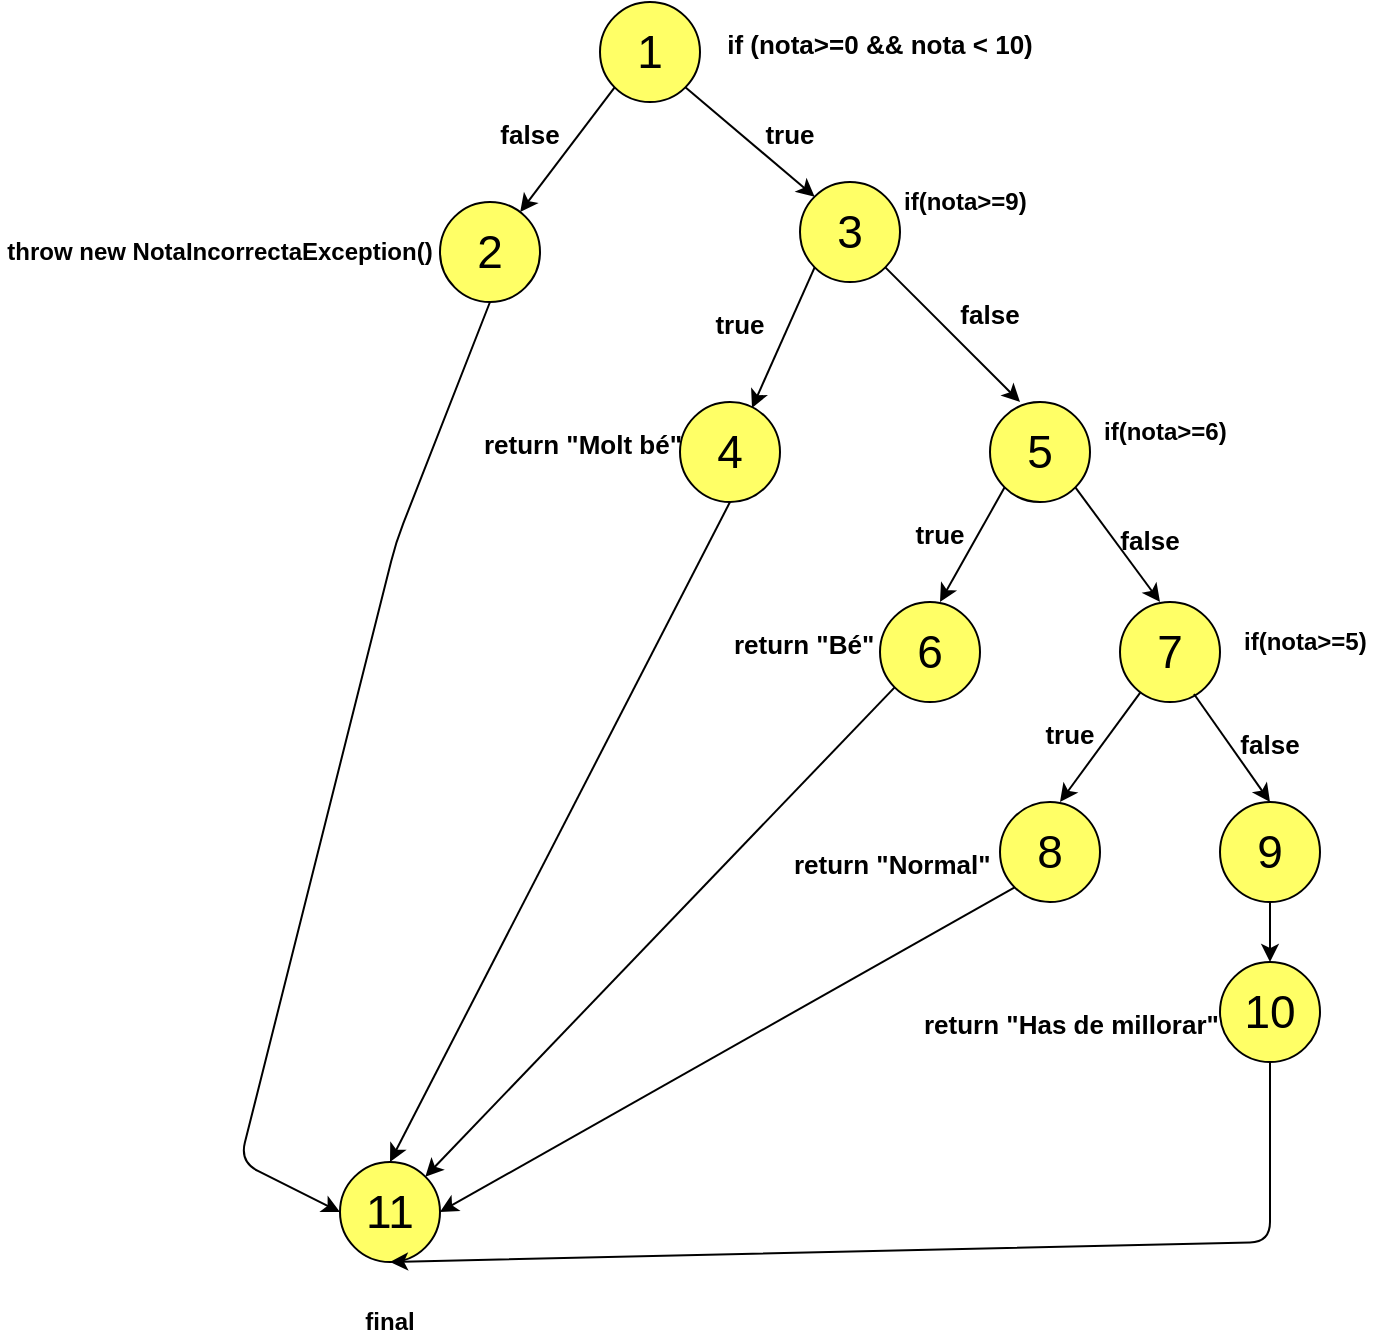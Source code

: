 <mxfile version="12.3.6" type="device" pages="1"><diagram id="Gh5D4ITxnF6_qGmlxJzr" name="Page-1"><mxGraphModel dx="868" dy="445" grid="1" gridSize="10" guides="1" tooltips="1" connect="1" arrows="1" fold="1" page="1" pageScale="1" pageWidth="827" pageHeight="1169" math="0" shadow="0"><root><mxCell id="0"/><mxCell id="1" parent="0"/><mxCell id="s3bJYIugGdj7-KiOSgps-1" value="1" style="ellipse;whiteSpace=wrap;html=1;aspect=fixed;fontSize=23;labelBackgroundColor=none;fillColor=#FFFF66;" vertex="1" parent="1"><mxGeometry x="340" y="20" width="50" height="50" as="geometry"/></mxCell><mxCell id="s3bJYIugGdj7-KiOSgps-2" value="" style="endArrow=classic;html=1;fontSize=23;exitX=0;exitY=1;exitDx=0;exitDy=0;" edge="1" parent="1" source="s3bJYIugGdj7-KiOSgps-1" target="s3bJYIugGdj7-KiOSgps-14"><mxGeometry width="50" height="50" relative="1" as="geometry"><mxPoint x="340" y="60" as="sourcePoint"/><mxPoint x="290" y="110" as="targetPoint"/></mxGeometry></mxCell><mxCell id="s3bJYIugGdj7-KiOSgps-3" value="11" style="ellipse;whiteSpace=wrap;html=1;aspect=fixed;fontSize=23;labelBackgroundColor=none;fillColor=#FFFF66;" vertex="1" parent="1"><mxGeometry x="210" y="600" width="50" height="50" as="geometry"/></mxCell><mxCell id="s3bJYIugGdj7-KiOSgps-5" value="&lt;p lang=&quot;ca-ES&quot; style=&quot;margin-bottom: 0cm&quot;&gt;&lt;font color=&quot;#000000&quot;&gt;&lt;font face=&quot;Arial, sans-serif&quot;&gt;&lt;font size=&quot;2&quot;&gt;&lt;b&gt;if (nota&amp;gt;=0 &amp;amp;&amp;amp; nota &amp;lt; 10)&lt;/b&gt;&lt;/font&gt;&lt;/font&gt;&lt;/font&gt;&lt;/p&gt;" style="text;html=1;strokeColor=none;fillColor=none;align=center;verticalAlign=middle;whiteSpace=wrap;rounded=0;labelBackgroundColor=none;fontSize=12;" vertex="1" parent="1"><mxGeometry x="400" y="20" width="160" height="30" as="geometry"/></mxCell><mxCell id="s3bJYIugGdj7-KiOSgps-8" value="&lt;p lang=&quot;ca-ES&quot; style=&quot;margin-bottom: 0cm&quot;&gt;&lt;font color=&quot;#000000&quot;&gt;&lt;font face=&quot;Arial, sans-serif&quot;&gt;&lt;font size=&quot;2&quot;&gt;&lt;b&gt;false&lt;/b&gt;&lt;/font&gt;&lt;/font&gt;&lt;/font&gt;&lt;/p&gt;" style="text;html=1;strokeColor=none;fillColor=none;align=center;verticalAlign=middle;whiteSpace=wrap;rounded=0;labelBackgroundColor=none;fontSize=12;" vertex="1" parent="1"><mxGeometry x="280" y="70" width="50" height="20" as="geometry"/></mxCell><mxCell id="s3bJYIugGdj7-KiOSgps-10" value="" style="endArrow=classic;html=1;fontSize=12;exitX=1;exitY=1;exitDx=0;exitDy=0;entryX=0;entryY=0;entryDx=0;entryDy=0;" edge="1" parent="1" source="s3bJYIugGdj7-KiOSgps-1" target="s3bJYIugGdj7-KiOSgps-11"><mxGeometry width="50" height="50" relative="1" as="geometry"><mxPoint x="250" y="230" as="sourcePoint"/><mxPoint x="440" y="120" as="targetPoint"/></mxGeometry></mxCell><mxCell id="s3bJYIugGdj7-KiOSgps-11" value="3" style="ellipse;whiteSpace=wrap;html=1;aspect=fixed;fontSize=23;labelBackgroundColor=none;fillColor=#FFFF66;" vertex="1" parent="1"><mxGeometry x="440" y="110" width="50" height="50" as="geometry"/></mxCell><mxCell id="s3bJYIugGdj7-KiOSgps-12" value="&lt;p lang=&quot;ca-ES&quot; style=&quot;margin-bottom: 0cm&quot;&gt;&lt;font color=&quot;#000000&quot;&gt;&lt;font face=&quot;Arial, sans-serif&quot;&gt;&lt;font size=&quot;2&quot;&gt;&lt;b&gt;true&lt;/b&gt;&lt;/font&gt;&lt;/font&gt;&lt;/font&gt;&lt;/p&gt;" style="text;html=1;strokeColor=none;fillColor=none;align=center;verticalAlign=middle;whiteSpace=wrap;rounded=0;labelBackgroundColor=none;fontSize=12;" vertex="1" parent="1"><mxGeometry x="410" y="70" width="50" height="20" as="geometry"/></mxCell><mxCell id="s3bJYIugGdj7-KiOSgps-14" value="2" style="ellipse;whiteSpace=wrap;html=1;aspect=fixed;fontSize=23;labelBackgroundColor=none;fillColor=#FFFF66;" vertex="1" parent="1"><mxGeometry x="260" y="120" width="50" height="50" as="geometry"/></mxCell><mxCell id="s3bJYIugGdj7-KiOSgps-18" value="&lt;b&gt;throw new NotaIncorrectaException()&lt;/b&gt;" style="text;html=1;strokeColor=none;fillColor=none;align=center;verticalAlign=middle;whiteSpace=wrap;rounded=0;labelBackgroundColor=none;fontSize=12;" vertex="1" parent="1"><mxGeometry x="40" y="135" width="220" height="20" as="geometry"/></mxCell><mxCell id="s3bJYIugGdj7-KiOSgps-19" value="" style="endArrow=classic;html=1;fontSize=12;entryX=0;entryY=0.5;entryDx=0;entryDy=0;" edge="1" parent="1" target="s3bJYIugGdj7-KiOSgps-3"><mxGeometry width="50" height="50" relative="1" as="geometry"><mxPoint x="285" y="170" as="sourcePoint"/><mxPoint x="85" y="360.5" as="targetPoint"/><Array as="points"><mxPoint x="238" y="290"/><mxPoint x="160" y="600"/></Array></mxGeometry></mxCell><mxCell id="s3bJYIugGdj7-KiOSgps-20" value="" style="endArrow=classic;html=1;fontSize=12;exitX=1;exitY=1;exitDx=0;exitDy=0;" edge="1" parent="1" source="s3bJYIugGdj7-KiOSgps-11"><mxGeometry width="50" height="50" relative="1" as="geometry"><mxPoint x="530" y="150" as="sourcePoint"/><mxPoint x="550" y="220" as="targetPoint"/></mxGeometry></mxCell><mxCell id="s3bJYIugGdj7-KiOSgps-21" value="&lt;b&gt;if(nota&amp;gt;=9)&lt;/b&gt;" style="text;html=1;strokeColor=none;fillColor=none;align=left;verticalAlign=middle;whiteSpace=wrap;rounded=0;labelBackgroundColor=none;fontSize=12;" vertex="1" parent="1"><mxGeometry x="490" y="110" width="70" height="20" as="geometry"/></mxCell><mxCell id="s3bJYIugGdj7-KiOSgps-22" value="&lt;b&gt;final&lt;/b&gt;" style="text;html=1;strokeColor=none;fillColor=none;align=center;verticalAlign=middle;whiteSpace=wrap;rounded=0;labelBackgroundColor=none;fontSize=12;" vertex="1" parent="1"><mxGeometry x="200" y="670" width="70" height="20" as="geometry"/></mxCell><mxCell id="s3bJYIugGdj7-KiOSgps-23" value="" style="endArrow=classic;html=1;fontSize=12;exitX=0;exitY=1;exitDx=0;exitDy=0;entryX=0.72;entryY=0.06;entryDx=0;entryDy=0;entryPerimeter=0;" edge="1" parent="1" source="s3bJYIugGdj7-KiOSgps-11" target="s3bJYIugGdj7-KiOSgps-26"><mxGeometry width="50" height="50" relative="1" as="geometry"><mxPoint x="40" y="430" as="sourcePoint"/><mxPoint x="410" y="230" as="targetPoint"/></mxGeometry></mxCell><mxCell id="s3bJYIugGdj7-KiOSgps-24" value="&lt;p lang=&quot;ca-ES&quot; style=&quot;margin-bottom: 0cm&quot;&gt;&lt;font color=&quot;#000000&quot;&gt;&lt;font face=&quot;Arial, sans-serif&quot;&gt;&lt;font size=&quot;2&quot;&gt;&lt;b&gt;true&lt;/b&gt;&lt;/font&gt;&lt;/font&gt;&lt;/font&gt;&lt;/p&gt;" style="text;html=1;strokeColor=none;fillColor=none;align=center;verticalAlign=middle;whiteSpace=wrap;rounded=0;labelBackgroundColor=none;fontSize=12;" vertex="1" parent="1"><mxGeometry x="385" y="165" width="50" height="20" as="geometry"/></mxCell><mxCell id="s3bJYIugGdj7-KiOSgps-25" value="&lt;p lang=&quot;ca-ES&quot; style=&quot;margin-bottom: 0cm&quot;&gt;&lt;font color=&quot;#000000&quot;&gt;&lt;font face=&quot;Arial, sans-serif&quot;&gt;&lt;font size=&quot;2&quot;&gt;&lt;b&gt;false&lt;/b&gt;&lt;/font&gt;&lt;/font&gt;&lt;/font&gt;&lt;/p&gt;" style="text;html=1;strokeColor=none;fillColor=none;align=center;verticalAlign=middle;whiteSpace=wrap;rounded=0;labelBackgroundColor=none;fontSize=12;" vertex="1" parent="1"><mxGeometry x="510" y="160" width="50" height="20" as="geometry"/></mxCell><mxCell id="s3bJYIugGdj7-KiOSgps-26" value="4" style="ellipse;whiteSpace=wrap;html=1;aspect=fixed;fontSize=23;labelBackgroundColor=none;fillColor=#FFFF66;" vertex="1" parent="1"><mxGeometry x="380" y="220" width="50" height="50" as="geometry"/></mxCell><mxCell id="s3bJYIugGdj7-KiOSgps-29" value="&lt;p lang=&quot;ca-ES&quot; style=&quot;margin-bottom: 0cm&quot;&gt;&lt;font color=&quot;#000000&quot;&gt;&lt;font face=&quot;Arial, sans-serif&quot;&gt;&lt;font size=&quot;2&quot;&gt;&lt;b&gt;return&amp;nbsp;&lt;/b&gt;&lt;/font&gt;&lt;/font&gt;&lt;/font&gt;&lt;b style=&quot;font-size: small ; font-family: &amp;#34;arial&amp;#34; , sans-serif&quot;&gt;&quot;Molt bé&quot;&lt;/b&gt;&lt;/p&gt;" style="text;html=1;strokeColor=none;fillColor=none;align=left;verticalAlign=middle;whiteSpace=wrap;rounded=0;labelBackgroundColor=none;fontSize=12;" vertex="1" parent="1"><mxGeometry x="280" y="220" width="110" height="30" as="geometry"/></mxCell><mxCell id="s3bJYIugGdj7-KiOSgps-30" value="" style="endArrow=classic;html=1;fontSize=12;entryX=0.5;entryY=0;entryDx=0;entryDy=0;exitX=0.5;exitY=1;exitDx=0;exitDy=0;" edge="1" parent="1" source="s3bJYIugGdj7-KiOSgps-26" target="s3bJYIugGdj7-KiOSgps-3"><mxGeometry width="50" height="50" relative="1" as="geometry"><mxPoint x="40" y="520" as="sourcePoint"/><mxPoint x="90" y="470" as="targetPoint"/></mxGeometry></mxCell><mxCell id="s3bJYIugGdj7-KiOSgps-31" value="5" style="ellipse;whiteSpace=wrap;html=1;aspect=fixed;fontSize=23;labelBackgroundColor=none;fillColor=#FFFF66;" vertex="1" parent="1"><mxGeometry x="535" y="220" width="50" height="50" as="geometry"/></mxCell><mxCell id="s3bJYIugGdj7-KiOSgps-32" value="&lt;b&gt;if(nota&amp;gt;=6)&lt;/b&gt;" style="text;html=1;strokeColor=none;fillColor=none;align=left;verticalAlign=middle;whiteSpace=wrap;rounded=0;labelBackgroundColor=none;fontSize=12;" vertex="1" parent="1"><mxGeometry x="590" y="225" width="70" height="20" as="geometry"/></mxCell><mxCell id="s3bJYIugGdj7-KiOSgps-35" value="" style="endArrow=classic;html=1;fontSize=12;exitX=0;exitY=1;exitDx=0;exitDy=0;" edge="1" parent="1" source="s3bJYIugGdj7-KiOSgps-31"><mxGeometry width="50" height="50" relative="1" as="geometry"><mxPoint x="40" y="520" as="sourcePoint"/><mxPoint x="510" y="320" as="targetPoint"/></mxGeometry></mxCell><mxCell id="s3bJYIugGdj7-KiOSgps-36" value="" style="endArrow=classic;html=1;fontSize=12;exitX=1;exitY=1;exitDx=0;exitDy=0;" edge="1" parent="1" source="s3bJYIugGdj7-KiOSgps-31"><mxGeometry width="50" height="50" relative="1" as="geometry"><mxPoint x="552.322" y="272.678" as="sourcePoint"/><mxPoint x="620" y="320" as="targetPoint"/></mxGeometry></mxCell><mxCell id="s3bJYIugGdj7-KiOSgps-37" value="&lt;p lang=&quot;ca-ES&quot; style=&quot;margin-bottom: 0cm&quot;&gt;&lt;font color=&quot;#000000&quot;&gt;&lt;font face=&quot;Arial, sans-serif&quot;&gt;&lt;font size=&quot;2&quot;&gt;&lt;b&gt;true&lt;/b&gt;&lt;/font&gt;&lt;/font&gt;&lt;/font&gt;&lt;/p&gt;" style="text;html=1;strokeColor=none;fillColor=none;align=center;verticalAlign=middle;whiteSpace=wrap;rounded=0;labelBackgroundColor=none;fontSize=12;" vertex="1" parent="1"><mxGeometry x="485" y="270" width="50" height="20" as="geometry"/></mxCell><mxCell id="s3bJYIugGdj7-KiOSgps-38" value="&lt;p lang=&quot;ca-ES&quot; style=&quot;margin-bottom: 0cm&quot;&gt;&lt;font color=&quot;#000000&quot;&gt;&lt;font face=&quot;Arial, sans-serif&quot;&gt;&lt;font size=&quot;2&quot;&gt;&lt;b&gt;false&lt;/b&gt;&lt;/font&gt;&lt;/font&gt;&lt;/font&gt;&lt;/p&gt;" style="text;html=1;strokeColor=none;fillColor=none;align=center;verticalAlign=middle;whiteSpace=wrap;rounded=0;labelBackgroundColor=none;fontSize=12;" vertex="1" parent="1"><mxGeometry x="590" y="272.5" width="50" height="20" as="geometry"/></mxCell><mxCell id="s3bJYIugGdj7-KiOSgps-39" value="6" style="ellipse;whiteSpace=wrap;html=1;aspect=fixed;fontSize=23;labelBackgroundColor=none;fillColor=#FFFF66;" vertex="1" parent="1"><mxGeometry x="480" y="320" width="50" height="50" as="geometry"/></mxCell><mxCell id="s3bJYIugGdj7-KiOSgps-40" value="7" style="ellipse;whiteSpace=wrap;html=1;aspect=fixed;fontSize=23;labelBackgroundColor=none;fillColor=#FFFF66;" vertex="1" parent="1"><mxGeometry x="600" y="320" width="50" height="50" as="geometry"/></mxCell><mxCell id="s3bJYIugGdj7-KiOSgps-42" value="&lt;p lang=&quot;ca-ES&quot; style=&quot;margin-bottom: 0cm&quot;&gt;&lt;font color=&quot;#000000&quot;&gt;&lt;font face=&quot;Arial, sans-serif&quot;&gt;&lt;font size=&quot;2&quot;&gt;&lt;b&gt;return&amp;nbsp;&lt;/b&gt;&lt;/font&gt;&lt;/font&gt;&lt;/font&gt;&lt;b style=&quot;font-size: small ; font-family: &amp;#34;arial&amp;#34; , sans-serif&quot;&gt;&quot;Bé&quot;&lt;/b&gt;&lt;/p&gt;" style="text;html=1;strokeColor=none;fillColor=none;align=left;verticalAlign=middle;whiteSpace=wrap;rounded=0;labelBackgroundColor=none;fontSize=12;" vertex="1" parent="1"><mxGeometry x="405" y="320" width="85" height="30" as="geometry"/></mxCell><mxCell id="s3bJYIugGdj7-KiOSgps-43" value="" style="endArrow=classic;html=1;fontSize=12;entryX=1;entryY=0;entryDx=0;entryDy=0;exitX=0;exitY=1;exitDx=0;exitDy=0;" edge="1" parent="1" source="s3bJYIugGdj7-KiOSgps-39" target="s3bJYIugGdj7-KiOSgps-3"><mxGeometry width="50" height="50" relative="1" as="geometry"><mxPoint x="480" y="370" as="sourcePoint"/><mxPoint x="90" y="620" as="targetPoint"/></mxGeometry></mxCell><mxCell id="s3bJYIugGdj7-KiOSgps-44" value="&lt;b&gt;if(nota&amp;gt;=5)&lt;/b&gt;" style="text;html=1;strokeColor=none;fillColor=none;align=left;verticalAlign=middle;whiteSpace=wrap;rounded=0;labelBackgroundColor=none;fontSize=12;" vertex="1" parent="1"><mxGeometry x="660" y="330" width="70" height="20" as="geometry"/></mxCell><mxCell id="s3bJYIugGdj7-KiOSgps-45" value="" style="endArrow=classic;html=1;fontSize=12;" edge="1" parent="1" source="s3bJYIugGdj7-KiOSgps-40"><mxGeometry width="50" height="50" relative="1" as="geometry"><mxPoint x="40" y="670" as="sourcePoint"/><mxPoint x="570" y="420" as="targetPoint"/></mxGeometry></mxCell><mxCell id="s3bJYIugGdj7-KiOSgps-46" value="8" style="ellipse;whiteSpace=wrap;html=1;aspect=fixed;fontSize=23;labelBackgroundColor=none;fillColor=#FFFF66;" vertex="1" parent="1"><mxGeometry x="540" y="420" width="50" height="50" as="geometry"/></mxCell><mxCell id="s3bJYIugGdj7-KiOSgps-47" value="&lt;p lang=&quot;ca-ES&quot; style=&quot;margin-bottom: 0cm&quot;&gt;&lt;font face=&quot;Arial, sans-serif&quot; size=&quot;2&quot;&gt;&lt;b&gt;return &quot;Normal&quot;&lt;/b&gt;&lt;/font&gt;&lt;br&gt;&lt;/p&gt;" style="text;html=1;strokeColor=none;fillColor=none;align=left;verticalAlign=middle;whiteSpace=wrap;rounded=0;labelBackgroundColor=none;fontSize=12;" vertex="1" parent="1"><mxGeometry x="435" y="430" width="110" height="30" as="geometry"/></mxCell><mxCell id="s3bJYIugGdj7-KiOSgps-48" value="" style="endArrow=classic;html=1;fontSize=12;exitX=0;exitY=1;exitDx=0;exitDy=0;entryX=1;entryY=0.5;entryDx=0;entryDy=0;" edge="1" parent="1" source="s3bJYIugGdj7-KiOSgps-46" target="s3bJYIugGdj7-KiOSgps-3"><mxGeometry width="50" height="50" relative="1" as="geometry"><mxPoint x="40" y="670" as="sourcePoint"/><mxPoint x="260" y="570" as="targetPoint"/></mxGeometry></mxCell><mxCell id="s3bJYIugGdj7-KiOSgps-49" value="9" style="ellipse;whiteSpace=wrap;html=1;aspect=fixed;fontSize=23;labelBackgroundColor=none;fillColor=#FFFF66;" vertex="1" parent="1"><mxGeometry x="650" y="420" width="50" height="50" as="geometry"/></mxCell><mxCell id="s3bJYIugGdj7-KiOSgps-50" value="" style="endArrow=classic;html=1;fontSize=12;exitX=0.74;exitY=0.92;exitDx=0;exitDy=0;exitPerimeter=0;entryX=0.5;entryY=0;entryDx=0;entryDy=0;" edge="1" parent="1" source="s3bJYIugGdj7-KiOSgps-40" target="s3bJYIugGdj7-KiOSgps-49"><mxGeometry width="50" height="50" relative="1" as="geometry"><mxPoint x="620.216" y="375.16" as="sourcePoint"/><mxPoint x="580" y="430" as="targetPoint"/></mxGeometry></mxCell><mxCell id="s3bJYIugGdj7-KiOSgps-51" value="&lt;p lang=&quot;ca-ES&quot; style=&quot;margin-bottom: 0cm&quot;&gt;&lt;font color=&quot;#000000&quot;&gt;&lt;font face=&quot;Arial, sans-serif&quot;&gt;&lt;font size=&quot;2&quot;&gt;&lt;b&gt;true&lt;/b&gt;&lt;/font&gt;&lt;/font&gt;&lt;/font&gt;&lt;/p&gt;" style="text;html=1;strokeColor=none;fillColor=none;align=center;verticalAlign=middle;whiteSpace=wrap;rounded=0;labelBackgroundColor=none;fontSize=12;" vertex="1" parent="1"><mxGeometry x="550" y="370" width="50" height="20" as="geometry"/></mxCell><mxCell id="s3bJYIugGdj7-KiOSgps-52" value="&lt;p lang=&quot;ca-ES&quot; style=&quot;margin-bottom: 0cm&quot;&gt;&lt;font color=&quot;#000000&quot;&gt;&lt;font face=&quot;Arial, sans-serif&quot;&gt;&lt;font size=&quot;2&quot;&gt;&lt;b&gt;false&lt;/b&gt;&lt;/font&gt;&lt;/font&gt;&lt;/font&gt;&lt;/p&gt;" style="text;html=1;strokeColor=none;fillColor=none;align=center;verticalAlign=middle;whiteSpace=wrap;rounded=0;labelBackgroundColor=none;fontSize=12;" vertex="1" parent="1"><mxGeometry x="650" y="375" width="50" height="20" as="geometry"/></mxCell><mxCell id="s3bJYIugGdj7-KiOSgps-53" value="10" style="ellipse;whiteSpace=wrap;html=1;aspect=fixed;fontSize=23;labelBackgroundColor=none;fillColor=#FFFF66;" vertex="1" parent="1"><mxGeometry x="650" y="500" width="50" height="50" as="geometry"/></mxCell><mxCell id="s3bJYIugGdj7-KiOSgps-55" value="" style="endArrow=classic;html=1;fontSize=12;exitX=0.5;exitY=1;exitDx=0;exitDy=0;entryX=0.5;entryY=0;entryDx=0;entryDy=0;" edge="1" parent="1" source="s3bJYIugGdj7-KiOSgps-49" target="s3bJYIugGdj7-KiOSgps-53"><mxGeometry width="50" height="50" relative="1" as="geometry"><mxPoint x="620.216" y="375.16" as="sourcePoint"/><mxPoint x="580" y="430" as="targetPoint"/></mxGeometry></mxCell><mxCell id="s3bJYIugGdj7-KiOSgps-56" value="&lt;p lang=&quot;ca-ES&quot; style=&quot;margin-bottom: 0cm&quot;&gt;&lt;font face=&quot;Arial, sans-serif&quot; size=&quot;2&quot;&gt;&lt;b&gt;return &quot;Has de millorar&quot;&lt;/b&gt;&lt;/font&gt;&lt;br&gt;&lt;/p&gt;" style="text;html=1;strokeColor=none;fillColor=none;align=left;verticalAlign=middle;whiteSpace=wrap;rounded=0;labelBackgroundColor=none;fontSize=12;" vertex="1" parent="1"><mxGeometry x="500" y="510" width="160" height="30" as="geometry"/></mxCell><mxCell id="s3bJYIugGdj7-KiOSgps-57" value="" style="endArrow=classic;html=1;fontSize=12;entryX=0.5;entryY=1;entryDx=0;entryDy=0;exitX=0.5;exitY=1;exitDx=0;exitDy=0;" edge="1" parent="1" source="s3bJYIugGdj7-KiOSgps-53" target="s3bJYIugGdj7-KiOSgps-3"><mxGeometry width="50" height="50" relative="1" as="geometry"><mxPoint x="680" y="650" as="sourcePoint"/><mxPoint x="90" y="710" as="targetPoint"/><Array as="points"><mxPoint x="675" y="640"/></Array></mxGeometry></mxCell></root></mxGraphModel></diagram></mxfile>